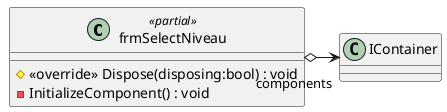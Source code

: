 @startuml
class frmSelectNiveau <<partial>> {
    # <<override>> Dispose(disposing:bool) : void
    - InitializeComponent() : void
}
frmSelectNiveau o-> "components" IContainer
@enduml
